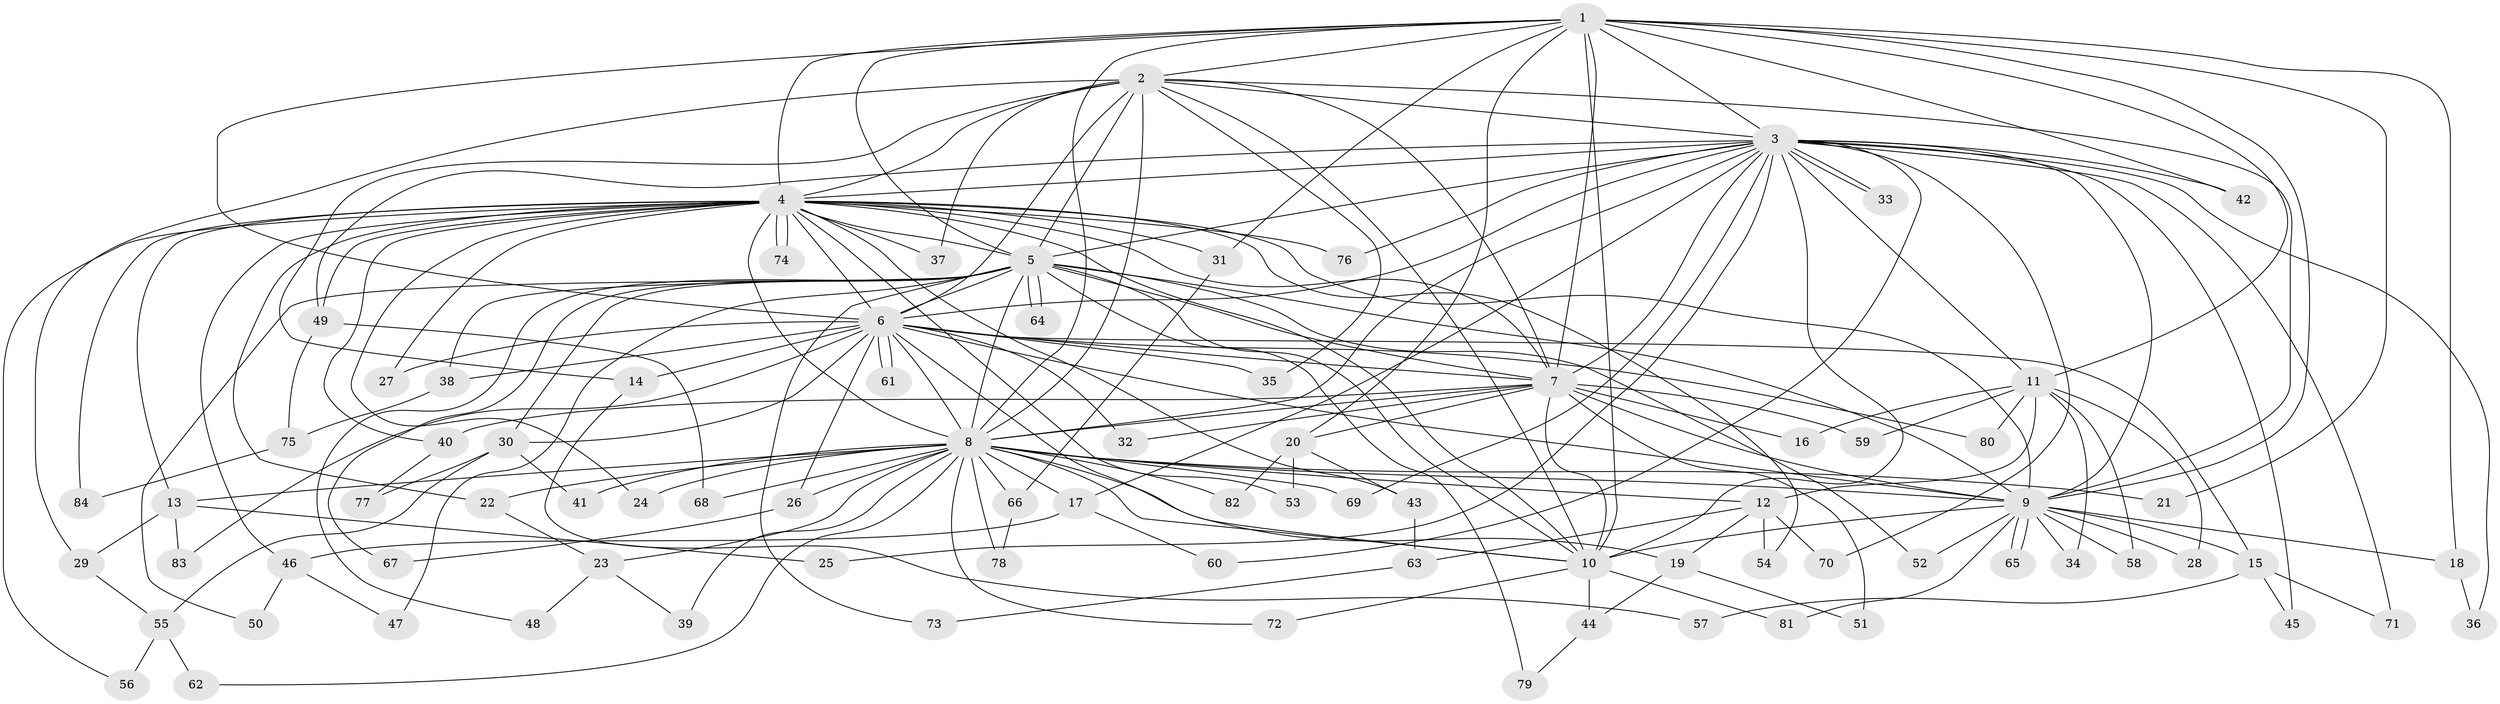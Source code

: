 // coarse degree distribution, {17: 0.016666666666666666, 19: 0.016666666666666666, 25: 0.016666666666666666, 20: 0.016666666666666666, 16: 0.03333333333333333, 13: 0.016666666666666666, 21: 0.016666666666666666, 10: 0.016666666666666666, 9: 0.016666666666666666, 7: 0.016666666666666666, 6: 0.016666666666666666, 3: 0.16666666666666666, 5: 0.05, 2: 0.5333333333333333, 4: 0.05}
// Generated by graph-tools (version 1.1) at 2025/41/03/06/25 10:41:39]
// undirected, 84 vertices, 193 edges
graph export_dot {
graph [start="1"]
  node [color=gray90,style=filled];
  1;
  2;
  3;
  4;
  5;
  6;
  7;
  8;
  9;
  10;
  11;
  12;
  13;
  14;
  15;
  16;
  17;
  18;
  19;
  20;
  21;
  22;
  23;
  24;
  25;
  26;
  27;
  28;
  29;
  30;
  31;
  32;
  33;
  34;
  35;
  36;
  37;
  38;
  39;
  40;
  41;
  42;
  43;
  44;
  45;
  46;
  47;
  48;
  49;
  50;
  51;
  52;
  53;
  54;
  55;
  56;
  57;
  58;
  59;
  60;
  61;
  62;
  63;
  64;
  65;
  66;
  67;
  68;
  69;
  70;
  71;
  72;
  73;
  74;
  75;
  76;
  77;
  78;
  79;
  80;
  81;
  82;
  83;
  84;
  1 -- 2;
  1 -- 3;
  1 -- 4;
  1 -- 5;
  1 -- 6;
  1 -- 7;
  1 -- 8;
  1 -- 9;
  1 -- 10;
  1 -- 11;
  1 -- 18;
  1 -- 20;
  1 -- 21;
  1 -- 31;
  1 -- 42;
  2 -- 3;
  2 -- 4;
  2 -- 5;
  2 -- 6;
  2 -- 7;
  2 -- 8;
  2 -- 9;
  2 -- 10;
  2 -- 14;
  2 -- 29;
  2 -- 35;
  2 -- 37;
  3 -- 4;
  3 -- 5;
  3 -- 6;
  3 -- 7;
  3 -- 8;
  3 -- 9;
  3 -- 10;
  3 -- 11;
  3 -- 17;
  3 -- 25;
  3 -- 33;
  3 -- 33;
  3 -- 36;
  3 -- 42;
  3 -- 45;
  3 -- 49;
  3 -- 60;
  3 -- 69;
  3 -- 70;
  3 -- 71;
  3 -- 76;
  4 -- 5;
  4 -- 6;
  4 -- 7;
  4 -- 8;
  4 -- 9;
  4 -- 10;
  4 -- 13;
  4 -- 22;
  4 -- 24;
  4 -- 27;
  4 -- 31;
  4 -- 37;
  4 -- 40;
  4 -- 43;
  4 -- 46;
  4 -- 49;
  4 -- 53;
  4 -- 54;
  4 -- 56;
  4 -- 74;
  4 -- 74;
  4 -- 76;
  4 -- 84;
  5 -- 6;
  5 -- 7;
  5 -- 8;
  5 -- 9;
  5 -- 10;
  5 -- 30;
  5 -- 38;
  5 -- 47;
  5 -- 48;
  5 -- 50;
  5 -- 52;
  5 -- 64;
  5 -- 64;
  5 -- 67;
  5 -- 73;
  5 -- 79;
  6 -- 7;
  6 -- 8;
  6 -- 9;
  6 -- 10;
  6 -- 14;
  6 -- 15;
  6 -- 26;
  6 -- 27;
  6 -- 30;
  6 -- 32;
  6 -- 35;
  6 -- 38;
  6 -- 61;
  6 -- 61;
  6 -- 80;
  6 -- 83;
  7 -- 8;
  7 -- 9;
  7 -- 10;
  7 -- 16;
  7 -- 20;
  7 -- 32;
  7 -- 40;
  7 -- 51;
  7 -- 59;
  8 -- 9;
  8 -- 10;
  8 -- 12;
  8 -- 13;
  8 -- 17;
  8 -- 19;
  8 -- 21;
  8 -- 22;
  8 -- 23;
  8 -- 24;
  8 -- 26;
  8 -- 39;
  8 -- 41;
  8 -- 62;
  8 -- 66;
  8 -- 68;
  8 -- 69;
  8 -- 72;
  8 -- 78;
  8 -- 82;
  9 -- 10;
  9 -- 15;
  9 -- 18;
  9 -- 28;
  9 -- 34;
  9 -- 52;
  9 -- 58;
  9 -- 65;
  9 -- 65;
  9 -- 81;
  10 -- 44;
  10 -- 72;
  10 -- 81;
  11 -- 12;
  11 -- 16;
  11 -- 28;
  11 -- 34;
  11 -- 58;
  11 -- 59;
  11 -- 80;
  12 -- 19;
  12 -- 54;
  12 -- 63;
  12 -- 70;
  13 -- 25;
  13 -- 29;
  13 -- 83;
  14 -- 57;
  15 -- 45;
  15 -- 57;
  15 -- 71;
  17 -- 46;
  17 -- 60;
  18 -- 36;
  19 -- 44;
  19 -- 51;
  20 -- 43;
  20 -- 53;
  20 -- 82;
  22 -- 23;
  23 -- 39;
  23 -- 48;
  26 -- 67;
  29 -- 55;
  30 -- 41;
  30 -- 55;
  30 -- 77;
  31 -- 66;
  38 -- 75;
  40 -- 77;
  43 -- 63;
  44 -- 79;
  46 -- 47;
  46 -- 50;
  49 -- 68;
  49 -- 75;
  55 -- 56;
  55 -- 62;
  63 -- 73;
  66 -- 78;
  75 -- 84;
}
